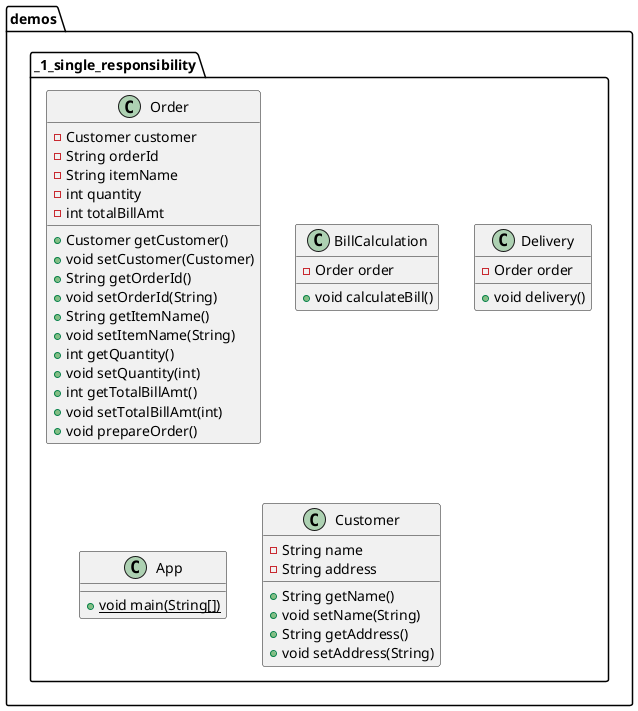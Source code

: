 @startuml
class demos._1_single_responsibility.Order {
- Customer customer
- String orderId
- String itemName
- int quantity
- int totalBillAmt
+ Customer getCustomer()
+ void setCustomer(Customer)
+ String getOrderId()
+ void setOrderId(String)
+ String getItemName()
+ void setItemName(String)
+ int getQuantity()
+ void setQuantity(int)
+ int getTotalBillAmt()
+ void setTotalBillAmt(int)
+ void prepareOrder()
}
class demos._1_single_responsibility.BillCalculation {
- Order order
+ void calculateBill()
}
class demos._1_single_responsibility.Delivery {
- Order order
+ void delivery()
}
class demos._1_single_responsibility.App {
+ {static} void main(String[])
}
class demos._1_single_responsibility.Customer {
- String name
- String address
+ String getName()
+ void setName(String)
+ String getAddress()
+ void setAddress(String)
}
@enduml